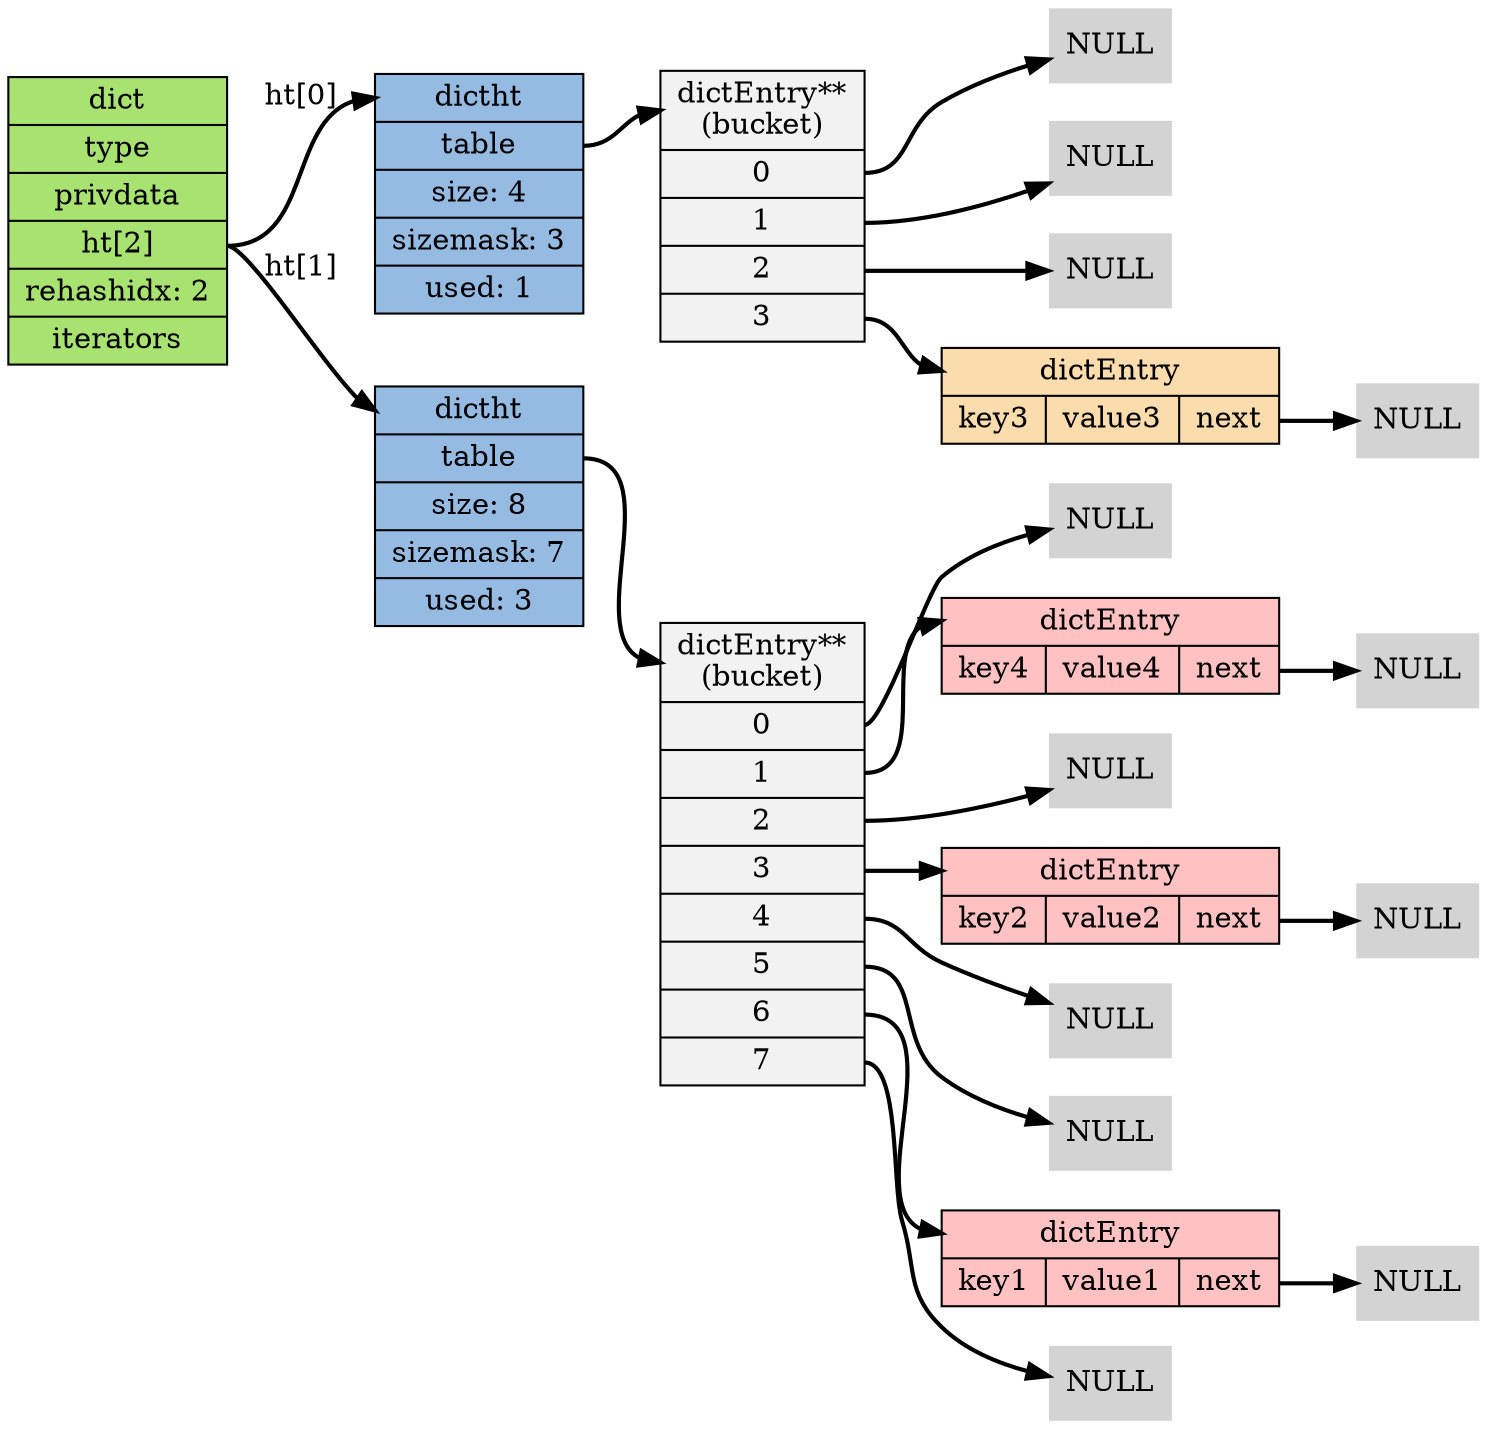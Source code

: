 digraph rehash_step_two {

    // setting

    rankdir = LR;

    node[shape=record, style = filled];

    edge [style = bold];

    // nodes

    dict [label="dict | type | privdata |<ht> ht[2] | rehashidx: 2 | iterators", fillcolor = "#A8E270"];

    ht0 [label="<dictht>dictht |<table> table | size: 4 | sizemask: 3 | used: 1", fillcolor = "#95BBE3"];

    ht1 [label="<dictht>dictht |<table> table | size: 8 | sizemask: 7 | used: 3", fillcolor = "#95BBE3"];

    bucket [label="<head>dictEntry**\n(bucket) |<table0> 0 |<table1> 1 |<table2> 2 |<table3> 3 ", fillcolor = "#F2F2F2"];

    bucket1 [label="<head>dictEntry**\n(bucket) |<table0> 0 |<table1> 1 |<table2> 2 |<table3> 3 |<table4> 4 |<table5> 5 |<table6> 6 |<table7> 7", fillcolor = "#F2F2F2"];

    pair_1 [label="<head>dictEntry |{key1 | value1 |<next>next}", fillcolor = "#FFC1C1"];

    pair_2 [label="<head>dictEntry |{key2 | value2 |<next>next}", fillcolor = "#FFC1C1"];

    pair_3 [label="<head>dictEntry |{key3 | value3 |<next>next}", fillcolor = "#FADCAD"];

    pair_4 [label="<head>dictEntry |{key4 | value4 |<next>next}", fillcolor = "#FFC1C1"];

    // null for bucket 0
    null0 [label="NULL", shape=plaintext];
    null1 [label="NULL", shape=plaintext];
    null2 [label="NULL", shape=plaintext];
    null3 [label="NULL", shape=plaintext];

    // null for bucket 1
    null10 [label="NULL", shape=plaintext];
    null11 [label="NULL", shape=plaintext];
    null12 [label="NULL", shape=plaintext];
    null13 [label="NULL", shape=plaintext];
    null14 [label="NULL", shape=plaintext];
    null15 [label="NULL", shape=plaintext];
    null16 [label="NULL", shape=plaintext];
    null17 [label="NULL", shape=plaintext];

    // lines

    dict:ht -> ht0:dictht [label="ht[0]"];
    dict:ht -> ht1:dictht [label="ht[1]"];

    ht0:table -> bucket:head;

    ht1:table -> bucket1:head;

    bucket:table0 -> null0;

    bucket:table1 -> null1;

    bucket:table2 -> null2;

    bucket:table3 -> pair_3:head; pair_3:next -> null3;

    bucket1:table0 -> null10;
    bucket1:table1 -> pair_4:head; pair_4:next -> null11;
    bucket1:table2 -> null12;
    bucket1:table3 -> pair_2:head; pair_2:next -> null13;
    bucket1:table4 -> null14;
    bucket1:table5 -> null15;
    bucket1:table6 -> pair_1:head; pair_1:next -> null16;
    bucket1:table7 -> null17;

}
